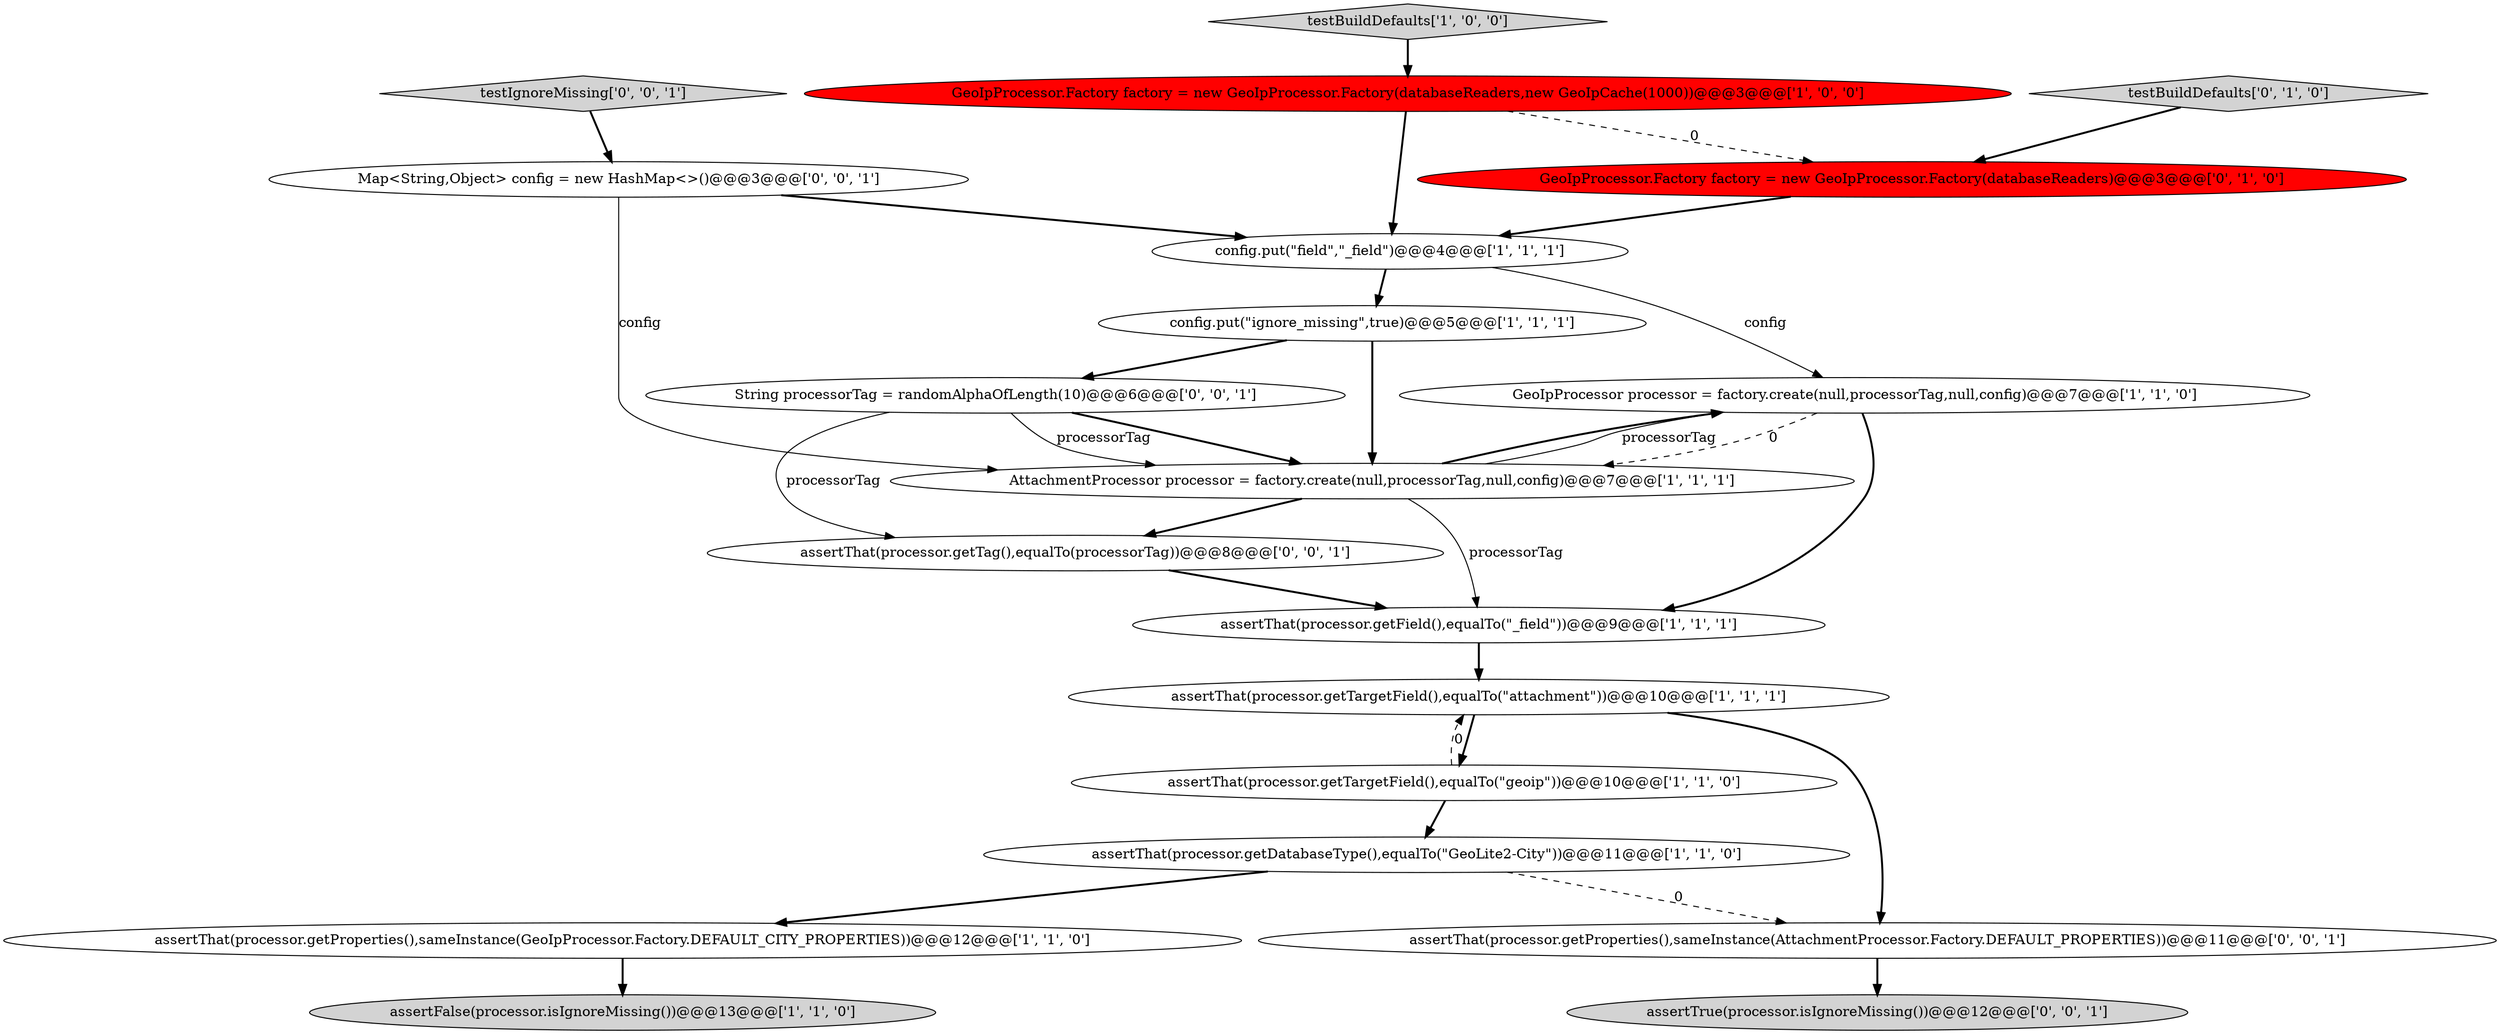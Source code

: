 digraph {
6 [style = filled, label = "config.put(\"field\",\"_field\")@@@4@@@['1', '1', '1']", fillcolor = white, shape = ellipse image = "AAA0AAABBB1BBB"];
1 [style = filled, label = "AttachmentProcessor processor = factory.create(null,processorTag,null,config)@@@7@@@['1', '1', '1']", fillcolor = white, shape = ellipse image = "AAA0AAABBB1BBB"];
14 [style = filled, label = "assertThat(processor.getTag(),equalTo(processorTag))@@@8@@@['0', '0', '1']", fillcolor = white, shape = ellipse image = "AAA0AAABBB3BBB"];
13 [style = filled, label = "GeoIpProcessor.Factory factory = new GeoIpProcessor.Factory(databaseReaders)@@@3@@@['0', '1', '0']", fillcolor = red, shape = ellipse image = "AAA1AAABBB2BBB"];
11 [style = filled, label = "assertFalse(processor.isIgnoreMissing())@@@13@@@['1', '1', '0']", fillcolor = lightgray, shape = ellipse image = "AAA0AAABBB1BBB"];
19 [style = filled, label = "String processorTag = randomAlphaOfLength(10)@@@6@@@['0', '0', '1']", fillcolor = white, shape = ellipse image = "AAA0AAABBB3BBB"];
12 [style = filled, label = "testBuildDefaults['0', '1', '0']", fillcolor = lightgray, shape = diamond image = "AAA0AAABBB2BBB"];
16 [style = filled, label = "testIgnoreMissing['0', '0', '1']", fillcolor = lightgray, shape = diamond image = "AAA0AAABBB3BBB"];
17 [style = filled, label = "Map<String,Object> config = new HashMap<>()@@@3@@@['0', '0', '1']", fillcolor = white, shape = ellipse image = "AAA0AAABBB3BBB"];
0 [style = filled, label = "assertThat(processor.getField(),equalTo(\"_field\"))@@@9@@@['1', '1', '1']", fillcolor = white, shape = ellipse image = "AAA0AAABBB1BBB"];
8 [style = filled, label = "GeoIpProcessor.Factory factory = new GeoIpProcessor.Factory(databaseReaders,new GeoIpCache(1000))@@@3@@@['1', '0', '0']", fillcolor = red, shape = ellipse image = "AAA1AAABBB1BBB"];
4 [style = filled, label = "assertThat(processor.getTargetField(),equalTo(\"geoip\"))@@@10@@@['1', '1', '0']", fillcolor = white, shape = ellipse image = "AAA0AAABBB1BBB"];
9 [style = filled, label = "assertThat(processor.getProperties(),sameInstance(GeoIpProcessor.Factory.DEFAULT_CITY_PROPERTIES))@@@12@@@['1', '1', '0']", fillcolor = white, shape = ellipse image = "AAA0AAABBB1BBB"];
18 [style = filled, label = "assertTrue(processor.isIgnoreMissing())@@@12@@@['0', '0', '1']", fillcolor = lightgray, shape = ellipse image = "AAA0AAABBB3BBB"];
7 [style = filled, label = "GeoIpProcessor processor = factory.create(null,processorTag,null,config)@@@7@@@['1', '1', '0']", fillcolor = white, shape = ellipse image = "AAA0AAABBB1BBB"];
3 [style = filled, label = "config.put(\"ignore_missing\",true)@@@5@@@['1', '1', '1']", fillcolor = white, shape = ellipse image = "AAA0AAABBB1BBB"];
15 [style = filled, label = "assertThat(processor.getProperties(),sameInstance(AttachmentProcessor.Factory.DEFAULT_PROPERTIES))@@@11@@@['0', '0', '1']", fillcolor = white, shape = ellipse image = "AAA0AAABBB3BBB"];
10 [style = filled, label = "testBuildDefaults['1', '0', '0']", fillcolor = lightgray, shape = diamond image = "AAA0AAABBB1BBB"];
2 [style = filled, label = "assertThat(processor.getTargetField(),equalTo(\"attachment\"))@@@10@@@['1', '1', '1']", fillcolor = white, shape = ellipse image = "AAA0AAABBB1BBB"];
5 [style = filled, label = "assertThat(processor.getDatabaseType(),equalTo(\"GeoLite2-City\"))@@@11@@@['1', '1', '0']", fillcolor = white, shape = ellipse image = "AAA0AAABBB1BBB"];
6->3 [style = bold, label=""];
19->14 [style = solid, label="processorTag"];
9->11 [style = bold, label=""];
3->1 [style = bold, label=""];
5->9 [style = bold, label=""];
17->6 [style = bold, label=""];
7->1 [style = dashed, label="0"];
17->1 [style = solid, label="config"];
0->2 [style = bold, label=""];
8->6 [style = bold, label=""];
7->0 [style = bold, label=""];
16->17 [style = bold, label=""];
2->4 [style = bold, label=""];
1->7 [style = bold, label=""];
15->18 [style = bold, label=""];
8->13 [style = dashed, label="0"];
12->13 [style = bold, label=""];
19->1 [style = bold, label=""];
1->7 [style = solid, label="processorTag"];
1->0 [style = solid, label="processorTag"];
10->8 [style = bold, label=""];
3->19 [style = bold, label=""];
14->0 [style = bold, label=""];
4->2 [style = dashed, label="0"];
2->15 [style = bold, label=""];
19->1 [style = solid, label="processorTag"];
1->14 [style = bold, label=""];
6->7 [style = solid, label="config"];
13->6 [style = bold, label=""];
5->15 [style = dashed, label="0"];
4->5 [style = bold, label=""];
}
